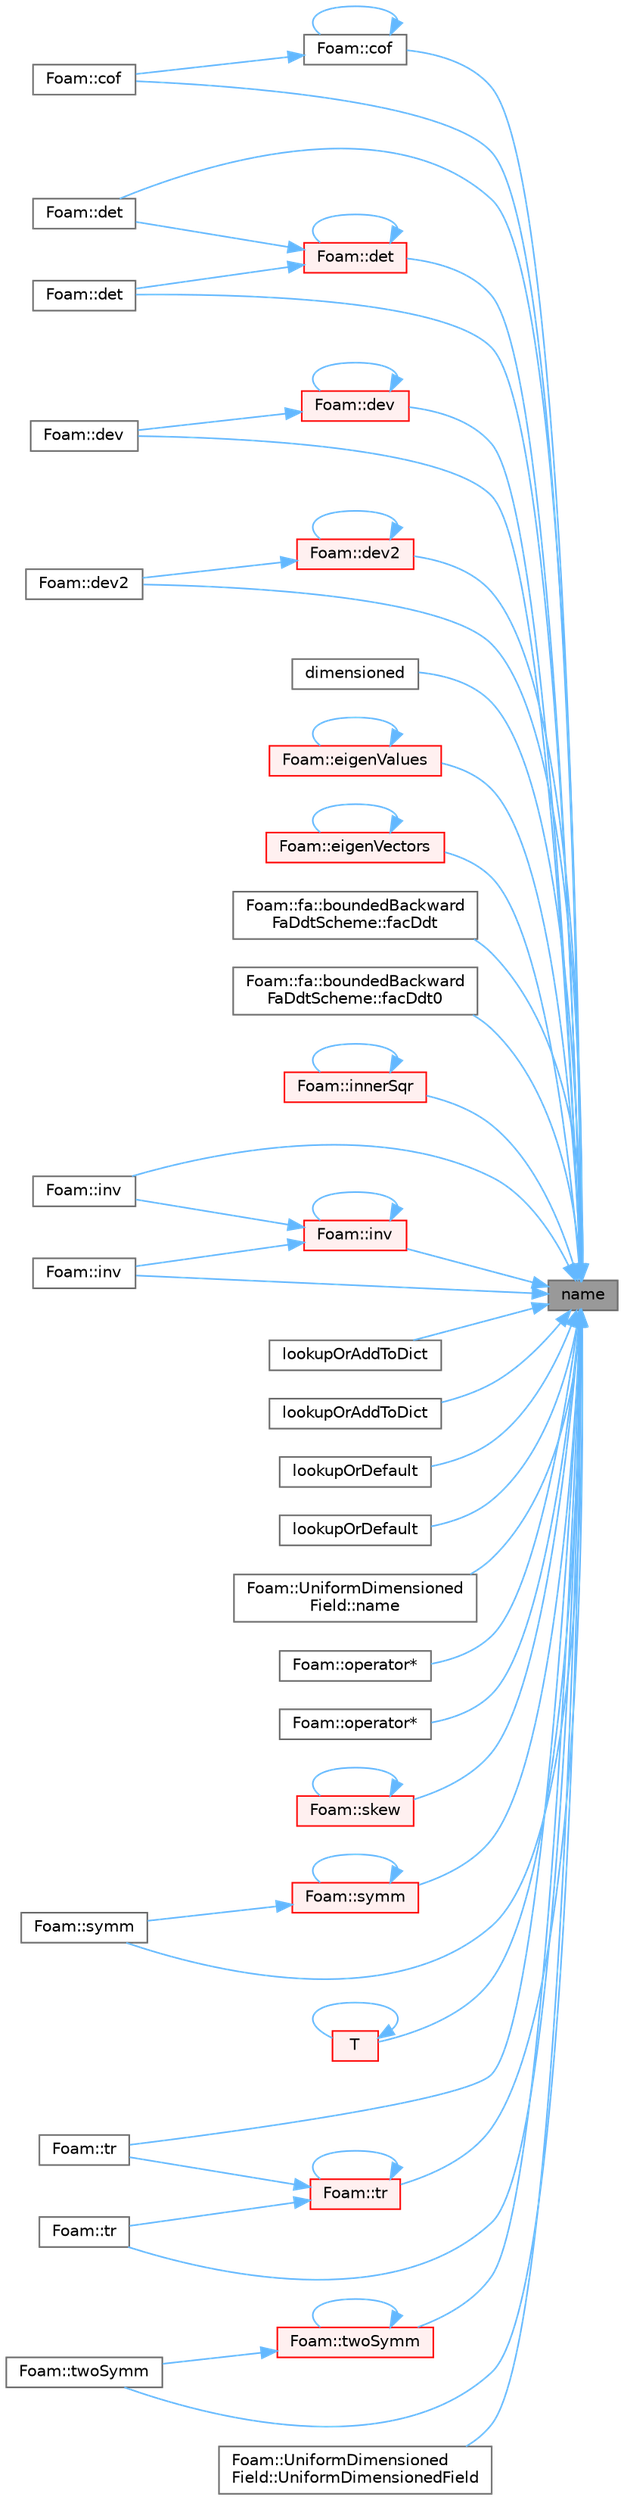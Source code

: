 digraph "name"
{
 // LATEX_PDF_SIZE
  bgcolor="transparent";
  edge [fontname=Helvetica,fontsize=10,labelfontname=Helvetica,labelfontsize=10];
  node [fontname=Helvetica,fontsize=10,shape=box,height=0.2,width=0.4];
  rankdir="RL";
  Node1 [id="Node000001",label="name",height=0.2,width=0.4,color="gray40", fillcolor="grey60", style="filled", fontcolor="black",tooltip=" "];
  Node1 -> Node2 [id="edge1_Node000001_Node000002",dir="back",color="steelblue1",style="solid",tooltip=" "];
  Node2 [id="Node000002",label="Foam::cof",height=0.2,width=0.4,color="grey40", fillcolor="white", style="filled",URL="$namespaceFoam.html#a7cbeb91aa82a4ddd0511ff78af5b55e7",tooltip=" "];
  Node2 -> Node2 [id="edge2_Node000002_Node000002",dir="back",color="steelblue1",style="solid",tooltip=" "];
  Node2 -> Node3 [id="edge3_Node000002_Node000003",dir="back",color="steelblue1",style="solid",tooltip=" "];
  Node3 [id="Node000003",label="Foam::cof",height=0.2,width=0.4,color="grey40", fillcolor="white", style="filled",URL="$namespaceFoam.html#a70a4c519e081abbf1d838aab03d079fd",tooltip=" "];
  Node1 -> Node3 [id="edge4_Node000001_Node000003",dir="back",color="steelblue1",style="solid",tooltip=" "];
  Node1 -> Node4 [id="edge5_Node000001_Node000004",dir="back",color="steelblue1",style="solid",tooltip=" "];
  Node4 [id="Node000004",label="Foam::det",height=0.2,width=0.4,color="red", fillcolor="#FFF0F0", style="filled",URL="$namespaceFoam.html#a0661214f1c72feedb965c88d685f8036",tooltip=" "];
  Node4 -> Node4 [id="edge6_Node000004_Node000004",dir="back",color="steelblue1",style="solid",tooltip=" "];
  Node4 -> Node13 [id="edge7_Node000004_Node000013",dir="back",color="steelblue1",style="solid",tooltip=" "];
  Node13 [id="Node000013",label="Foam::det",height=0.2,width=0.4,color="grey40", fillcolor="white", style="filled",URL="$namespaceFoam.html#a427e76805adedd5ea4a6a0a84ec8c04d",tooltip=" "];
  Node4 -> Node14 [id="edge8_Node000004_Node000014",dir="back",color="steelblue1",style="solid",tooltip=" "];
  Node14 [id="Node000014",label="Foam::det",height=0.2,width=0.4,color="grey40", fillcolor="white", style="filled",URL="$namespaceFoam.html#aa2a6c13e32a4bb9848ebc3f6fa76a5b9",tooltip=" "];
  Node1 -> Node13 [id="edge9_Node000001_Node000013",dir="back",color="steelblue1",style="solid",tooltip=" "];
  Node1 -> Node14 [id="edge10_Node000001_Node000014",dir="back",color="steelblue1",style="solid",tooltip=" "];
  Node1 -> Node41 [id="edge11_Node000001_Node000041",dir="back",color="steelblue1",style="solid",tooltip=" "];
  Node41 [id="Node000041",label="Foam::dev",height=0.2,width=0.4,color="red", fillcolor="#FFF0F0", style="filled",URL="$namespaceFoam.html#a042ede1d98e91923a7cc5e14e9f86854",tooltip=" "];
  Node41 -> Node41 [id="edge12_Node000041_Node000041",dir="back",color="steelblue1",style="solid",tooltip=" "];
  Node41 -> Node54 [id="edge13_Node000041_Node000054",dir="back",color="steelblue1",style="solid",tooltip=" "];
  Node54 [id="Node000054",label="Foam::dev",height=0.2,width=0.4,color="grey40", fillcolor="white", style="filled",URL="$namespaceFoam.html#ad8f09d26641037ea7760abc120fc0e6d",tooltip=" "];
  Node1 -> Node54 [id="edge14_Node000001_Node000054",dir="back",color="steelblue1",style="solid",tooltip=" "];
  Node1 -> Node73 [id="edge15_Node000001_Node000073",dir="back",color="steelblue1",style="solid",tooltip=" "];
  Node73 [id="Node000073",label="Foam::dev2",height=0.2,width=0.4,color="red", fillcolor="#FFF0F0", style="filled",URL="$namespaceFoam.html#a01b360e0d7ad7b43a8037fc09929e96f",tooltip=" "];
  Node73 -> Node73 [id="edge16_Node000073_Node000073",dir="back",color="steelblue1",style="solid",tooltip=" "];
  Node73 -> Node74 [id="edge17_Node000073_Node000074",dir="back",color="steelblue1",style="solid",tooltip=" "];
  Node74 [id="Node000074",label="Foam::dev2",height=0.2,width=0.4,color="grey40", fillcolor="white", style="filled",URL="$namespaceFoam.html#aea34019aeebb20465fc30469a3b04cc0",tooltip=" "];
  Node1 -> Node74 [id="edge18_Node000001_Node000074",dir="back",color="steelblue1",style="solid",tooltip=" "];
  Node1 -> Node120 [id="edge19_Node000001_Node000120",dir="back",color="steelblue1",style="solid",tooltip=" "];
  Node120 [id="Node000120",label="dimensioned",height=0.2,width=0.4,color="grey40", fillcolor="white", style="filled",URL="$classFoam_1_1dimensioned.html#a155807515812d2bdd838c195683ac037",tooltip=" "];
  Node1 -> Node121 [id="edge20_Node000001_Node000121",dir="back",color="steelblue1",style="solid",tooltip=" "];
  Node121 [id="Node000121",label="Foam::eigenValues",height=0.2,width=0.4,color="red", fillcolor="#FFF0F0", style="filled",URL="$namespaceFoam.html#a357206ae080055c785ed89dfac4eb6e2",tooltip=" "];
  Node121 -> Node121 [id="edge21_Node000121_Node000121",dir="back",color="steelblue1",style="solid",tooltip=" "];
  Node1 -> Node130 [id="edge22_Node000001_Node000130",dir="back",color="steelblue1",style="solid",tooltip=" "];
  Node130 [id="Node000130",label="Foam::eigenVectors",height=0.2,width=0.4,color="red", fillcolor="#FFF0F0", style="filled",URL="$namespaceFoam.html#a209277454090501594bd8ba4809ce6bf",tooltip=" "];
  Node130 -> Node130 [id="edge23_Node000130_Node000130",dir="back",color="steelblue1",style="solid",tooltip=" "];
  Node1 -> Node131 [id="edge24_Node000001_Node000131",dir="back",color="steelblue1",style="solid",tooltip=" "];
  Node131 [id="Node000131",label="Foam::fa::boundedBackward\lFaDdtScheme::facDdt",height=0.2,width=0.4,color="grey40", fillcolor="white", style="filled",URL="$classFoam_1_1fa_1_1boundedBackwardFaDdtScheme.html#a103e5f861e699d05a1a9a0afe52f4ae8",tooltip=" "];
  Node1 -> Node132 [id="edge25_Node000001_Node000132",dir="back",color="steelblue1",style="solid",tooltip=" "];
  Node132 [id="Node000132",label="Foam::fa::boundedBackward\lFaDdtScheme::facDdt0",height=0.2,width=0.4,color="grey40", fillcolor="white", style="filled",URL="$classFoam_1_1fa_1_1boundedBackwardFaDdtScheme.html#a7eb2d9857400157b87d9e23e8807c02f",tooltip=" "];
  Node1 -> Node133 [id="edge26_Node000001_Node000133",dir="back",color="steelblue1",style="solid",tooltip=" "];
  Node133 [id="Node000133",label="Foam::innerSqr",height=0.2,width=0.4,color="red", fillcolor="#FFF0F0", style="filled",URL="$namespaceFoam.html#accfbb1a04e404c9c2ac658c29fe1a7f6",tooltip=" "];
  Node133 -> Node133 [id="edge27_Node000133_Node000133",dir="back",color="steelblue1",style="solid",tooltip=" "];
  Node1 -> Node134 [id="edge28_Node000001_Node000134",dir="back",color="steelblue1",style="solid",tooltip=" "];
  Node134 [id="Node000134",label="Foam::inv",height=0.2,width=0.4,color="red", fillcolor="#FFF0F0", style="filled",URL="$namespaceFoam.html#ac51979edadae5b8ade119dd30b88e381",tooltip=" "];
  Node134 -> Node134 [id="edge29_Node000134_Node000134",dir="back",color="steelblue1",style="solid",tooltip=" "];
  Node134 -> Node153 [id="edge30_Node000134_Node000153",dir="back",color="steelblue1",style="solid",tooltip=" "];
  Node153 [id="Node000153",label="Foam::inv",height=0.2,width=0.4,color="grey40", fillcolor="white", style="filled",URL="$namespaceFoam.html#a3ad9e4d32752487c5484703f17230058",tooltip=" "];
  Node134 -> Node154 [id="edge31_Node000134_Node000154",dir="back",color="steelblue1",style="solid",tooltip=" "];
  Node154 [id="Node000154",label="Foam::inv",height=0.2,width=0.4,color="grey40", fillcolor="white", style="filled",URL="$namespaceFoam.html#a8c0c8a048b274839a48d3a898480cfee",tooltip=" "];
  Node1 -> Node153 [id="edge32_Node000001_Node000153",dir="back",color="steelblue1",style="solid",tooltip=" "];
  Node1 -> Node154 [id="edge33_Node000001_Node000154",dir="back",color="steelblue1",style="solid",tooltip=" "];
  Node1 -> Node197 [id="edge34_Node000001_Node000197",dir="back",color="steelblue1",style="solid",tooltip=" "];
  Node197 [id="Node000197",label="lookupOrAddToDict",height=0.2,width=0.4,color="grey40", fillcolor="white", style="filled",URL="$classFoam_1_1dimensioned.html#a43fc717581c6797f665377e101d6ede2",tooltip=" "];
  Node1 -> Node198 [id="edge35_Node000001_Node000198",dir="back",color="steelblue1",style="solid",tooltip=" "];
  Node198 [id="Node000198",label="lookupOrAddToDict",height=0.2,width=0.4,color="grey40", fillcolor="white", style="filled",URL="$classFoam_1_1dimensioned.html#a629106f57069ad9dc71bb448f2454389",tooltip=" "];
  Node1 -> Node199 [id="edge36_Node000001_Node000199",dir="back",color="steelblue1",style="solid",tooltip=" "];
  Node199 [id="Node000199",label="lookupOrDefault",height=0.2,width=0.4,color="grey40", fillcolor="white", style="filled",URL="$classFoam_1_1dimensioned.html#ad8beb93a0fc1d8669cc55d2818bfdb79",tooltip=" "];
  Node1 -> Node200 [id="edge37_Node000001_Node000200",dir="back",color="steelblue1",style="solid",tooltip=" "];
  Node200 [id="Node000200",label="lookupOrDefault",height=0.2,width=0.4,color="grey40", fillcolor="white", style="filled",URL="$classFoam_1_1dimensioned.html#a8f3fb24bd0b38da593cb628e9f44834f",tooltip=" "];
  Node1 -> Node201 [id="edge38_Node000001_Node000201",dir="back",color="steelblue1",style="solid",tooltip=" "];
  Node201 [id="Node000201",label="Foam::UniformDimensioned\lField::name",height=0.2,width=0.4,color="grey40", fillcolor="white", style="filled",URL="$classFoam_1_1UniformDimensionedField.html#a05ff7aca2b2d901acaec7624079f415e",tooltip=" "];
  Node1 -> Node202 [id="edge39_Node000001_Node000202",dir="back",color="steelblue1",style="solid",tooltip=" "];
  Node202 [id="Node000202",label="Foam::operator*",height=0.2,width=0.4,color="grey40", fillcolor="white", style="filled",URL="$namespaceFoam.html#a8b20237decef098527c62bbd4981bc45",tooltip=" "];
  Node1 -> Node203 [id="edge40_Node000001_Node000203",dir="back",color="steelblue1",style="solid",tooltip=" "];
  Node203 [id="Node000203",label="Foam::operator*",height=0.2,width=0.4,color="grey40", fillcolor="white", style="filled",URL="$namespaceFoam.html#adc82cd48e20af8b094d8c9d56da56d3d",tooltip=" "];
  Node1 -> Node204 [id="edge41_Node000001_Node000204",dir="back",color="steelblue1",style="solid",tooltip=" "];
  Node204 [id="Node000204",label="Foam::skew",height=0.2,width=0.4,color="red", fillcolor="#FFF0F0", style="filled",URL="$namespaceFoam.html#aec5060dc82b7727c5935153aa048b2c1",tooltip=" "];
  Node204 -> Node204 [id="edge42_Node000204_Node000204",dir="back",color="steelblue1",style="solid",tooltip=" "];
  Node1 -> Node234 [id="edge43_Node000001_Node000234",dir="back",color="steelblue1",style="solid",tooltip=" "];
  Node234 [id="Node000234",label="Foam::symm",height=0.2,width=0.4,color="red", fillcolor="#FFF0F0", style="filled",URL="$namespaceFoam.html#a112755faabb5ff081d7a25a936a1d3c4",tooltip=" "];
  Node234 -> Node234 [id="edge44_Node000234_Node000234",dir="back",color="steelblue1",style="solid",tooltip=" "];
  Node234 -> Node262 [id="edge45_Node000234_Node000262",dir="back",color="steelblue1",style="solid",tooltip=" "];
  Node262 [id="Node000262",label="Foam::symm",height=0.2,width=0.4,color="grey40", fillcolor="white", style="filled",URL="$namespaceFoam.html#a67314c61ecbac763bb8d76536cdadd75",tooltip=" "];
  Node1 -> Node262 [id="edge46_Node000001_Node000262",dir="back",color="steelblue1",style="solid",tooltip=" "];
  Node1 -> Node264 [id="edge47_Node000001_Node000264",dir="back",color="steelblue1",style="solid",tooltip=" "];
  Node264 [id="Node000264",label="T",height=0.2,width=0.4,color="red", fillcolor="#FFF0F0", style="filled",URL="$classFoam_1_1dimensioned.html#afb75c56abd1c299c1b8c6101ba920502",tooltip=" "];
  Node264 -> Node264 [id="edge48_Node000264_Node000264",dir="back",color="steelblue1",style="solid",tooltip=" "];
  Node1 -> Node267 [id="edge49_Node000001_Node000267",dir="back",color="steelblue1",style="solid",tooltip=" "];
  Node267 [id="Node000267",label="Foam::tr",height=0.2,width=0.4,color="red", fillcolor="#FFF0F0", style="filled",URL="$namespaceFoam.html#a16888f82e1accdb4c88dc9573a1dd02e",tooltip=" "];
  Node267 -> Node267 [id="edge50_Node000267_Node000267",dir="back",color="steelblue1",style="solid",tooltip=" "];
  Node267 -> Node321 [id="edge51_Node000267_Node000321",dir="back",color="steelblue1",style="solid",tooltip=" "];
  Node321 [id="Node000321",label="Foam::tr",height=0.2,width=0.4,color="grey40", fillcolor="white", style="filled",URL="$namespaceFoam.html#ae4a0f50598a8f30fdf0808103dbd620a",tooltip=" "];
  Node267 -> Node322 [id="edge52_Node000267_Node000322",dir="back",color="steelblue1",style="solid",tooltip=" "];
  Node322 [id="Node000322",label="Foam::tr",height=0.2,width=0.4,color="grey40", fillcolor="white", style="filled",URL="$namespaceFoam.html#a939b560ff7e8203d28621e1426e6c07a",tooltip=" "];
  Node1 -> Node321 [id="edge53_Node000001_Node000321",dir="back",color="steelblue1",style="solid",tooltip=" "];
  Node1 -> Node322 [id="edge54_Node000001_Node000322",dir="back",color="steelblue1",style="solid",tooltip=" "];
  Node1 -> Node334 [id="edge55_Node000001_Node000334",dir="back",color="steelblue1",style="solid",tooltip=" "];
  Node334 [id="Node000334",label="Foam::twoSymm",height=0.2,width=0.4,color="red", fillcolor="#FFF0F0", style="filled",URL="$namespaceFoam.html#a446550beb700669a32e76d9b87d5e043",tooltip=" "];
  Node334 -> Node334 [id="edge56_Node000334_Node000334",dir="back",color="steelblue1",style="solid",tooltip=" "];
  Node334 -> Node348 [id="edge57_Node000334_Node000348",dir="back",color="steelblue1",style="solid",tooltip=" "];
  Node348 [id="Node000348",label="Foam::twoSymm",height=0.2,width=0.4,color="grey40", fillcolor="white", style="filled",URL="$namespaceFoam.html#a54aa4069653a764f60005cad7d28f671",tooltip=" "];
  Node1 -> Node348 [id="edge58_Node000001_Node000348",dir="back",color="steelblue1",style="solid",tooltip=" "];
  Node1 -> Node356 [id="edge59_Node000001_Node000356",dir="back",color="steelblue1",style="solid",tooltip=" "];
  Node356 [id="Node000356",label="Foam::UniformDimensioned\lField::UniformDimensionedField",height=0.2,width=0.4,color="grey40", fillcolor="white", style="filled",URL="$classFoam_1_1UniformDimensionedField.html#a9ce8f30c702ab8b724e6f679820e340e",tooltip=" "];
}

